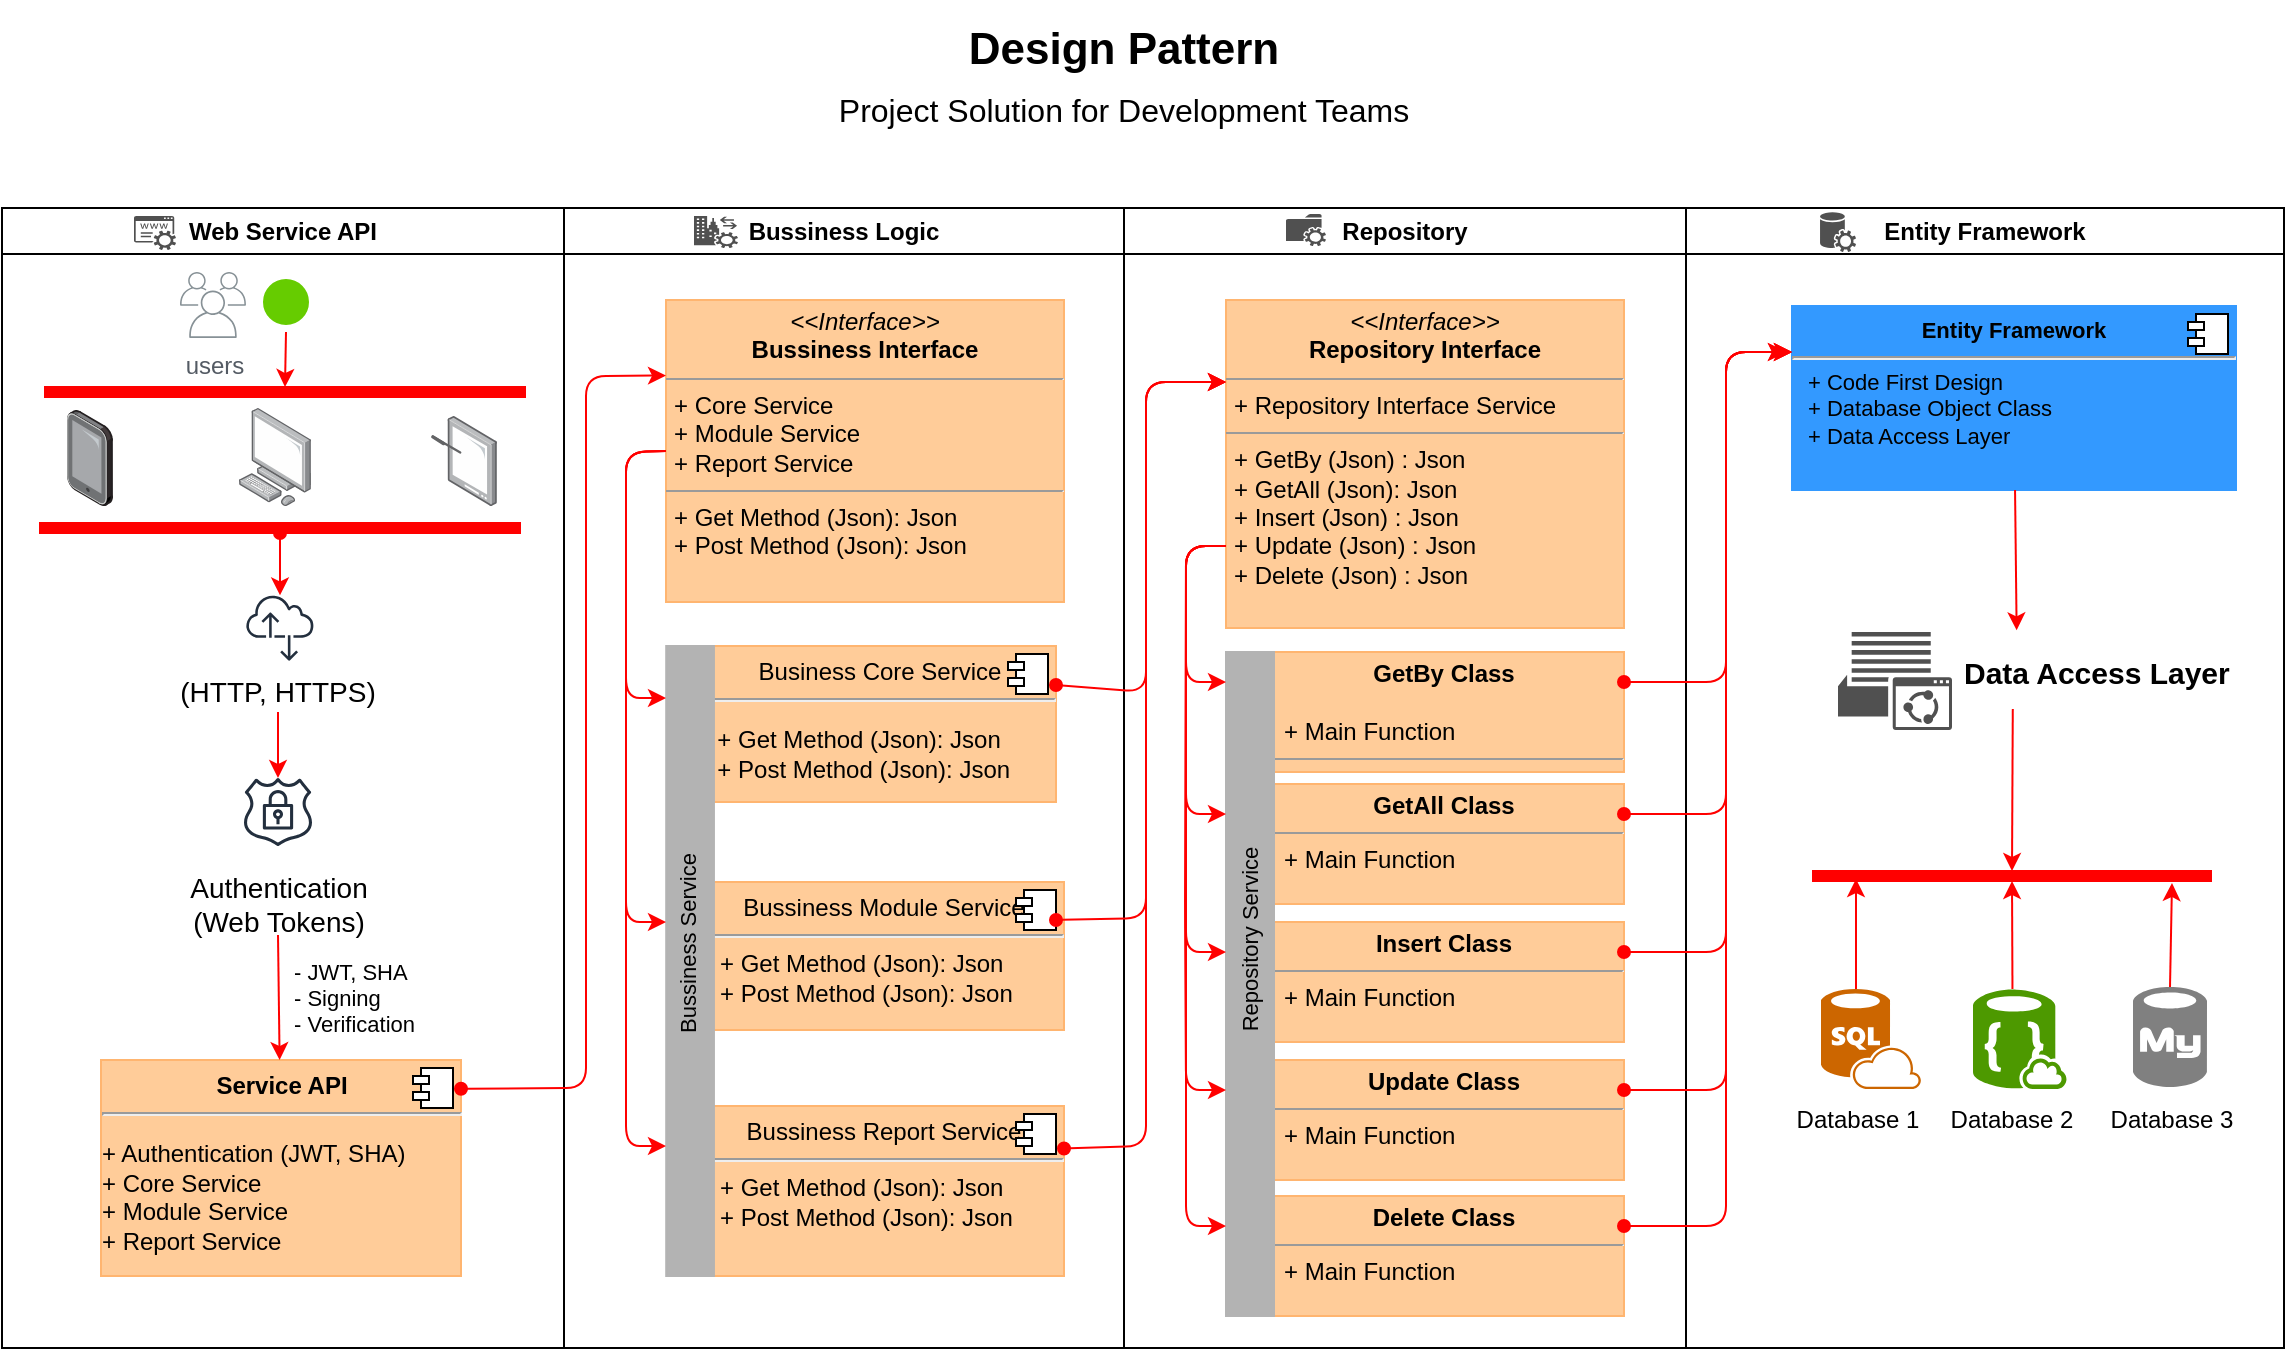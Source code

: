 <mxfile version="10.7.7" type="github"><diagram name="Page-1" id="e7e014a7-5840-1c2e-5031-d8a46d1fe8dd"><mxGraphModel dx="1220" dy="708" grid="1" gridSize="10" guides="1" tooltips="1" connect="1" arrows="1" fold="1" page="1" pageScale="1" pageWidth="1169" pageHeight="826" background="#ffffff" math="0" shadow="0"><root><mxCell id="0"/><mxCell id="1" parent="0"/><mxCell id="2" value="Web Service API" style="swimlane;whiteSpace=wrap" parent="1" vertex="1"><mxGeometry x="28" y="128" width="281" height="570" as="geometry"/></mxCell><mxCell id="5" value="" style="ellipse;shape=startState;fillColor=#66CC00;strokeColor=#66CC00;" parent="2" vertex="1"><mxGeometry x="127" y="32" width="30" height="30" as="geometry"/></mxCell><mxCell id="Rwx76amVDtzwIZkppcA8-77" value="&lt;p style=&quot;margin: 0px ; margin-top: 6px ; text-align: center&quot;&gt;&lt;b&gt;Service API&lt;/b&gt;&lt;/p&gt;&lt;hr&gt;&lt;p&gt;+ Authentication (JWT, SHA)&lt;br&gt;&lt;span&gt;+ Core Service&lt;br&gt;&lt;/span&gt;&lt;span&gt;+ Module Service&lt;br&gt;&lt;/span&gt;&lt;span&gt;+ Report Service&lt;/span&gt;&lt;/p&gt;" style="align=left;overflow=fill;html=1;strokeColor=#FFB570;fillColor=#FFCC99;" parent="2" vertex="1"><mxGeometry x="49.5" y="426" width="180" height="108" as="geometry"/></mxCell><mxCell id="Rwx76amVDtzwIZkppcA8-78" value="" style="shape=component;jettyWidth=8;jettyHeight=4;" parent="Rwx76amVDtzwIZkppcA8-77" vertex="1"><mxGeometry x="1" width="20" height="20" relative="1" as="geometry"><mxPoint x="-24" y="4" as="offset"/></mxGeometry></mxCell><mxCell id="Rwx76amVDtzwIZkppcA8-81" value="" style="points=[];aspect=fixed;html=1;align=center;shadow=0;dashed=0;image;image=img/lib/allied_telesis/computer_and_terminals/Personal_Computer.svg;strokeColor=#FFB570;fillColor=#FFCC99;" parent="2" vertex="1"><mxGeometry x="118.5" y="100" width="36" height="49" as="geometry"/></mxCell><mxCell id="Rwx76amVDtzwIZkppcA8-82" value="" style="points=[];aspect=fixed;html=1;align=center;shadow=0;dashed=0;image;image=img/lib/allied_telesis/computer_and_terminals/Tablet_Alternative.svg;strokeColor=#FFB570;fillColor=#FFCC99;" parent="2" vertex="1"><mxGeometry x="214.5" y="104" width="33" height="45" as="geometry"/></mxCell><mxCell id="Rwx76amVDtzwIZkppcA8-83" value="" style="points=[];aspect=fixed;html=1;align=center;shadow=0;dashed=0;image;image=img/lib/allied_telesis/computer_and_terminals/Tablet.svg;strokeColor=#FFB570;fillColor=#FFCC99;" parent="2" vertex="1"><mxGeometry x="32.5" y="101" width="23" height="48" as="geometry"/></mxCell><mxCell id="Rwx76amVDtzwIZkppcA8-103" value="" style="whiteSpace=wrap;strokeColor=#FF0000;fillColor=#FF0000;rotation=-90;" parent="2" vertex="1"><mxGeometry x="139" y="-28" width="5" height="240" as="geometry"/></mxCell><mxCell id="Rwx76amVDtzwIZkppcA8-104" value="" style="whiteSpace=wrap;strokeColor=#FF0000;fillColor=#FF0000;rotation=-90;" parent="2" vertex="1"><mxGeometry x="136.5" y="40" width="5" height="240" as="geometry"/></mxCell><mxCell id="Rwx76amVDtzwIZkppcA8-105" value="" style="endArrow=classic;html=1;entryX=1;entryY=0.5;entryDx=0;entryDy=0;strokeColor=#FF0000;exitX=0.5;exitY=1;exitDx=0;exitDy=0;" parent="2" source="5" target="Rwx76amVDtzwIZkppcA8-103" edge="1"><mxGeometry width="50" height="50" relative="1" as="geometry"><mxPoint x="118.5" y="232" as="sourcePoint"/><mxPoint x="118.5" y="178" as="targetPoint"/></mxGeometry></mxCell><mxCell id="Rwx76amVDtzwIZkppcA8-106" value="" style="endArrow=classic;html=1;strokeColor=#FF0000;exitX=0;exitY=0.5;exitDx=0;exitDy=0;startArrow=oval;startFill=1;" parent="2" source="Rwx76amVDtzwIZkppcA8-104" target="Rwx76amVDtzwIZkppcA8-109" edge="1"><mxGeometry width="50" height="50" relative="1" as="geometry"><mxPoint x="136.5" y="177" as="sourcePoint"/><mxPoint x="211" y="212" as="targetPoint"/></mxGeometry></mxCell><mxCell id="Rwx76amVDtzwIZkppcA8-108" value="" style="outlineConnect=0;fontColor=#232F3E;gradientColor=none;fillColor=#232F3E;strokeColor=none;dashed=0;verticalLabelPosition=bottom;verticalAlign=top;align=center;html=1;fontSize=12;fontStyle=0;aspect=fixed;pointerEvents=1;shape=mxgraph.aws4.ssl_padlock;" parent="2" vertex="1"><mxGeometry x="120.5" y="285" width="35" height="34" as="geometry"/></mxCell><mxCell id="Rwx76amVDtzwIZkppcA8-110" value="Authentication &lt;br&gt;(Web Tokens)" style="text;html=1;strokeColor=none;fillColor=none;align=center;verticalAlign=middle;whiteSpace=wrap;rounded=0;fontSize=14;" parent="2" vertex="1"><mxGeometry x="43.5" y="332.5" width="189" height="31" as="geometry"/></mxCell><mxCell id="Rwx76amVDtzwIZkppcA8-109" value="" style="outlineConnect=0;fontColor=#232F3E;gradientColor=none;fillColor=#232F3E;strokeColor=none;dashed=0;verticalLabelPosition=bottom;verticalAlign=top;align=center;html=1;fontSize=12;fontStyle=0;aspect=fixed;pointerEvents=1;shape=mxgraph.aws4.internet_alt2;" parent="2" vertex="1"><mxGeometry x="122" y="193" width="34" height="34" as="geometry"/></mxCell><mxCell id="Rwx76amVDtzwIZkppcA8-115" value="" style="endArrow=classic;html=1;strokeColor=#FF0000;exitX=0.5;exitY=1;exitDx=0;exitDy=0;" parent="2" source="Rwx76amVDtzwIZkppcA8-118" target="Rwx76amVDtzwIZkppcA8-108" edge="1"><mxGeometry width="50" height="50" relative="1" as="geometry"><mxPoint x="181" y="282" as="sourcePoint"/><mxPoint x="149" y="205.679" as="targetPoint"/></mxGeometry></mxCell><mxCell id="Rwx76amVDtzwIZkppcA8-117" value="" style="endArrow=classic;html=1;strokeColor=#FF0000;exitX=0.5;exitY=1;exitDx=0;exitDy=0;" parent="2" source="Rwx76amVDtzwIZkppcA8-110" target="Rwx76amVDtzwIZkppcA8-77" edge="1"><mxGeometry width="50" height="50" relative="1" as="geometry"><mxPoint x="137" y="402" as="sourcePoint"/><mxPoint x="169" y="225.679" as="targetPoint"/></mxGeometry></mxCell><mxCell id="Rwx76amVDtzwIZkppcA8-118" value="(HTTP, HTTPS)" style="text;html=1;strokeColor=none;fillColor=none;align=center;verticalAlign=middle;whiteSpace=wrap;rounded=0;fontSize=14;" parent="2" vertex="1"><mxGeometry x="60" y="232" width="156" height="20" as="geometry"/></mxCell><mxCell id="Rwx76amVDtzwIZkppcA8-120" value="users" style="outlineConnect=0;gradientColor=none;fontColor=#545B64;strokeColor=none;fillColor=#879196;dashed=0;verticalLabelPosition=bottom;verticalAlign=top;align=center;html=1;fontSize=12;fontStyle=0;aspect=fixed;shape=mxgraph.aws4.illustration_users;pointerEvents=1" parent="2" vertex="1"><mxGeometry x="89" y="32" width="33" height="33" as="geometry"/></mxCell><mxCell id="Rwx76amVDtzwIZkppcA8-121" value="- JWT, SHA&lt;br&gt;- Signing&lt;br style=&quot;font-size: 11px&quot;&gt;- Verification" style="text;html=1;strokeColor=none;fillColor=none;align=left;verticalAlign=middle;whiteSpace=wrap;rounded=0;fontSize=11;" parent="2" vertex="1"><mxGeometry x="144" y="376.5" width="116" height="37" as="geometry"/></mxCell><mxCell id="Rwx76amVDtzwIZkppcA8-159" value="" style="pointerEvents=1;shadow=0;dashed=0;html=1;strokeColor=none;fillColor=#505050;labelPosition=center;verticalLabelPosition=bottom;verticalAlign=top;outlineConnect=0;align=center;shape=mxgraph.office.services.registrar_service;fontSize=11;" parent="2" vertex="1"><mxGeometry x="66" y="4" width="21" height="17" as="geometry"/></mxCell><mxCell id="3" value="Bussiness Logic" style="swimlane;whiteSpace=wrap;startSize=23;" parent="1" vertex="1"><mxGeometry x="309" y="128" width="280" height="570" as="geometry"/></mxCell><mxCell id="Rwx76amVDtzwIZkppcA8-122" value="&lt;p style=&quot;margin: 0px ; margin-top: 6px ; text-align: center&quot;&gt;Business Core Service&lt;/p&gt;&lt;hr&gt;&lt;p&gt;&amp;nbsp; + Get Method (Json): Json&lt;br&gt;&lt;span&gt;&amp;nbsp; + Post Method (Json): Json&lt;/span&gt;&lt;/p&gt;" style="align=left;overflow=fill;html=1;strokeColor=#FFB570;fillColor=#FFCC99;" parent="3" vertex="1"><mxGeometry x="70" y="219" width="176" height="78" as="geometry"/></mxCell><mxCell id="Rwx76amVDtzwIZkppcA8-123" value="" style="shape=component;jettyWidth=8;jettyHeight=4;" parent="Rwx76amVDtzwIZkppcA8-122" vertex="1"><mxGeometry x="1" width="20" height="20" relative="1" as="geometry"><mxPoint x="-24" y="4" as="offset"/></mxGeometry></mxCell><mxCell id="Rwx76amVDtzwIZkppcA8-125" value="&lt;p style=&quot;margin: 0px ; margin-top: 4px ; text-align: center&quot;&gt;&lt;i&gt;&amp;lt;&amp;lt;Interface&amp;gt;&amp;gt;&lt;/i&gt;&lt;br&gt;&lt;b&gt;Bussiness Interface&lt;/b&gt;&lt;/p&gt;&lt;hr size=&quot;1&quot;&gt;&lt;p style=&quot;margin: 0px ; margin-left: 4px&quot;&gt;+ Core Service&lt;/p&gt;&lt;p style=&quot;margin: 0px ; margin-left: 4px&quot;&gt;+ Module Service&lt;br&gt;+ Report Service&lt;/p&gt;&lt;hr size=&quot;1&quot;&gt;&lt;p style=&quot;margin: 0px ; margin-left: 4px&quot;&gt;+ Get Method (Json): Json&lt;br&gt;+ Post Method (Json): Json&lt;/p&gt;&lt;p style=&quot;margin: 0px ; margin-left: 4px&quot;&gt;&lt;br&gt;&lt;/p&gt;" style="verticalAlign=top;align=left;overflow=fill;fontSize=12;fontFamily=Helvetica;html=1;strokeColor=#FFB570;fillColor=#FFCC99;" parent="3" vertex="1"><mxGeometry x="51" y="46" width="199" height="151" as="geometry"/></mxCell><mxCell id="Rwx76amVDtzwIZkppcA8-126" value="&lt;p style=&quot;margin: 0px ; margin-top: 6px ; text-align: center&quot;&gt;Bussiness Module Service&lt;/p&gt;&lt;hr&gt;&lt;p style=&quot;margin: 0px ; margin-left: 8px&quot;&gt;+ Get Method (Json): Json&lt;br&gt;+ Post Method (Json): Json&lt;br&gt;&lt;/p&gt;" style="align=left;overflow=fill;html=1;strokeColor=#FFB570;fillColor=#FFCC99;" parent="3" vertex="1"><mxGeometry x="70" y="337" width="180" height="74" as="geometry"/></mxCell><mxCell id="Rwx76amVDtzwIZkppcA8-127" value="" style="shape=component;jettyWidth=8;jettyHeight=4;" parent="Rwx76amVDtzwIZkppcA8-126" vertex="1"><mxGeometry x="1" width="20" height="20" relative="1" as="geometry"><mxPoint x="-24" y="4" as="offset"/></mxGeometry></mxCell><mxCell id="Rwx76amVDtzwIZkppcA8-128" value="&lt;p style=&quot;margin: 0px ; margin-top: 6px ; text-align: center&quot;&gt;Bussiness Report Service&lt;/p&gt;&lt;hr&gt;&lt;p style=&quot;margin: 0px ; margin-left: 8px&quot;&gt;+ Get Method (Json): Json&lt;br&gt;+ Post Method (Json): Json&lt;br&gt;&lt;/p&gt;" style="align=left;overflow=fill;html=1;strokeColor=#FFB570;fillColor=#FFCC99;" parent="3" vertex="1"><mxGeometry x="70" y="449" width="180" height="85" as="geometry"/></mxCell><mxCell id="Rwx76amVDtzwIZkppcA8-129" value="" style="shape=component;jettyWidth=8;jettyHeight=4;" parent="Rwx76amVDtzwIZkppcA8-128" vertex="1"><mxGeometry x="1" width="20" height="20" relative="1" as="geometry"><mxPoint x="-24" y="4" as="offset"/></mxGeometry></mxCell><mxCell id="Rwx76amVDtzwIZkppcA8-164" value="" style="rounded=0;whiteSpace=wrap;html=1;strokeColor=#B3B3B3;fillColor=#B3B3B3;fontSize=11;align=left;" parent="Rwx76amVDtzwIZkppcA8-128" vertex="1"><mxGeometry x="-18.895" y="-230" width="23.867" height="315" as="geometry"/></mxCell><mxCell id="Rwx76amVDtzwIZkppcA8-165" value="Bussiness Service" style="text;html=1;strokeColor=none;fillColor=none;align=center;verticalAlign=middle;whiteSpace=wrap;rounded=0;fontSize=11;rotation=-90;" parent="Rwx76amVDtzwIZkppcA8-128" vertex="1"><mxGeometry x="-65" y="-93" width="113" height="23" as="geometry"/></mxCell><mxCell id="Rwx76amVDtzwIZkppcA8-131" value="" style="endArrow=classic;html=1;strokeColor=#FF0000;fontSize=11;exitX=0;exitY=0.5;exitDx=0;exitDy=0;" parent="3" source="Rwx76amVDtzwIZkppcA8-125" edge="1"><mxGeometry width="50" height="50" relative="1" as="geometry"><mxPoint x="-279" y="642" as="sourcePoint"/><mxPoint x="51" y="245" as="targetPoint"/><Array as="points"><mxPoint x="31" y="122"/><mxPoint x="31" y="245"/></Array></mxGeometry></mxCell><mxCell id="Rwx76amVDtzwIZkppcA8-132" value="" style="endArrow=classic;html=1;strokeColor=#FF0000;fontSize=11;exitX=0;exitY=0.5;exitDx=0;exitDy=0;" parent="3" source="Rwx76amVDtzwIZkppcA8-125" edge="1"><mxGeometry width="50" height="50" relative="1" as="geometry"><mxPoint x="51" y="224" as="sourcePoint"/><mxPoint x="51" y="357" as="targetPoint"/><Array as="points"><mxPoint x="31" y="122"/><mxPoint x="31" y="357"/></Array></mxGeometry></mxCell><mxCell id="Rwx76amVDtzwIZkppcA8-133" value="" style="endArrow=classic;html=1;strokeColor=#FF0000;fontSize=11;exitX=0;exitY=0.5;exitDx=0;exitDy=0;" parent="3" source="Rwx76amVDtzwIZkppcA8-125" edge="1"><mxGeometry width="50" height="50" relative="1" as="geometry"><mxPoint x="51" y="224" as="sourcePoint"/><mxPoint x="51" y="469" as="targetPoint"/><Array as="points"><mxPoint x="31" y="122"/><mxPoint x="31" y="469"/></Array></mxGeometry></mxCell><mxCell id="Rwx76amVDtzwIZkppcA8-162" value="" style="pointerEvents=1;shadow=0;dashed=0;html=1;strokeColor=none;fillColor=#505050;labelPosition=center;verticalLabelPosition=bottom;verticalAlign=top;outlineConnect=0;align=center;shape=mxgraph.office.services.federation_service;fontSize=11;" parent="3" vertex="1"><mxGeometry x="65" y="4" width="22" height="16" as="geometry"/></mxCell><mxCell id="4" value="Entity Framework" style="swimlane;whiteSpace=wrap" parent="1" vertex="1"><mxGeometry x="870" y="128" width="299" height="570" as="geometry"/></mxCell><mxCell id="Rwx76amVDtzwIZkppcA8-45" value="Database 1" style="text;html=1;strokeColor=none;fillColor=none;align=center;verticalAlign=middle;whiteSpace=wrap;rounded=0;" parent="4" vertex="1"><mxGeometry x="39" y="438.5" width="94" height="35" as="geometry"/></mxCell><mxCell id="Rwx76amVDtzwIZkppcA8-52" value="Database 2" style="text;html=1;strokeColor=none;fillColor=none;align=center;verticalAlign=middle;whiteSpace=wrap;rounded=0;" parent="4" vertex="1"><mxGeometry x="116" y="438.5" width="94" height="35" as="geometry"/></mxCell><mxCell id="Rwx76amVDtzwIZkppcA8-53" value="Database 3" style="text;html=1;strokeColor=none;fillColor=none;align=center;verticalAlign=middle;whiteSpace=wrap;rounded=0;" parent="4" vertex="1"><mxGeometry x="196" y="438.5" width="94" height="35" as="geometry"/></mxCell><mxCell id="Rwx76amVDtzwIZkppcA8-54" value="" style="whiteSpace=wrap;strokeColor=#FF0000;fillColor=#FF0000;rotation=-90;" parent="4" vertex="1"><mxGeometry x="160.5" y="234.5" width="5" height="199" as="geometry"/></mxCell><mxCell id="Rwx76amVDtzwIZkppcA8-59" value="" style="endArrow=classic;html=1;entryX=0;entryY=0.5;entryDx=0;entryDy=0;strokeColor=#FF0000;exitX=0.42;exitY=0;exitDx=0;exitDy=0;exitPerimeter=0;" parent="4" source="Rwx76amVDtzwIZkppcA8-85" target="Rwx76amVDtzwIZkppcA8-54" edge="1"><mxGeometry width="50" height="50" relative="1" as="geometry"><mxPoint x="163" y="377.5" as="sourcePoint"/><mxPoint x="178" y="495.5" as="targetPoint"/></mxGeometry></mxCell><mxCell id="Rwx76amVDtzwIZkppcA8-62" value="" style="endArrow=classic;html=1;entryX=-0.2;entryY=0.902;entryDx=0;entryDy=0;strokeColor=#FF0000;entryPerimeter=0;exitX=0.5;exitY=0;exitDx=0;exitDy=0;exitPerimeter=0;" parent="4" source="Rwx76amVDtzwIZkppcA8-86" target="Rwx76amVDtzwIZkppcA8-54" edge="1"><mxGeometry width="50" height="50" relative="1" as="geometry"><mxPoint x="243" y="377.5" as="sourcePoint"/><mxPoint x="887.5" y="435.5" as="targetPoint"/><Array as="points"/></mxGeometry></mxCell><mxCell id="Rwx76amVDtzwIZkppcA8-63" value="" style="endArrow=classic;html=1;strokeColor=#FF0000;exitX=0.35;exitY=0;exitDx=0;exitDy=0;exitPerimeter=0;" parent="4" source="Rwx76amVDtzwIZkppcA8-84" edge="1"><mxGeometry width="50" height="50" relative="1" as="geometry"><mxPoint x="85" y="377.5" as="sourcePoint"/><mxPoint x="85" y="335.5" as="targetPoint"/><Array as="points"/></mxGeometry></mxCell><mxCell id="Rwx76amVDtzwIZkppcA8-84" value="" style="shadow=0;dashed=0;html=1;strokeColor=none;fillColor=#CC6600;labelPosition=center;verticalLabelPosition=bottom;verticalAlign=top;align=center;shape=mxgraph.azure.sql_database_sql_azure;pointerEvents=1;" parent="4" vertex="1"><mxGeometry x="67.5" y="390.5" width="50" height="50" as="geometry"/></mxCell><mxCell id="Rwx76amVDtzwIZkppcA8-85" value="" style="shadow=0;dashed=0;html=1;strokeColor=none;labelPosition=center;verticalLabelPosition=bottom;verticalAlign=top;align=center;shape=mxgraph.mscae.cloud.docdb_account;fillColor=#4D9900;pointerEvents=1;" parent="4" vertex="1"><mxGeometry x="143.5" y="390.5" width="47" height="50" as="geometry"/></mxCell><mxCell id="Rwx76amVDtzwIZkppcA8-86" value="" style="shadow=0;dashed=0;html=1;strokeColor=none;fillColor=#808080;labelPosition=center;verticalLabelPosition=bottom;verticalAlign=top;align=center;shape=mxgraph.azure.mysql_database;pointerEvents=1;" parent="4" vertex="1"><mxGeometry x="223.5" y="389.5" width="37" height="50" as="geometry"/></mxCell><mxCell id="Rwx76amVDtzwIZkppcA8-160" value="" style="pointerEvents=1;shadow=0;dashed=0;html=1;strokeColor=none;fillColor=#505050;labelPosition=center;verticalLabelPosition=bottom;verticalAlign=top;outlineConnect=0;align=center;shape=mxgraph.office.services.central_management_service;fontSize=11;" parent="4" vertex="1"><mxGeometry x="67" y="2" width="18" height="20" as="geometry"/></mxCell><mxCell id="Rwx76amVDtzwIZkppcA8-179" value="&lt;p style=&quot;margin: 0px ; margin-top: 6px ; text-align: center&quot;&gt;&lt;b&gt;Entity Framework&lt;/b&gt;&lt;/p&gt;&lt;hr&gt;&lt;p style=&quot;margin: 0px ; margin-left: 8px&quot;&gt;+ Code First Design&lt;/p&gt;&lt;p style=&quot;margin: 0px ; margin-left: 8px&quot;&gt;+ Database Object Class&lt;/p&gt;&lt;p style=&quot;margin: 0px ; margin-left: 8px&quot;&gt;+ Data Access Layer&lt;/p&gt;" style="align=left;overflow=fill;html=1;strokeColor=#3399FF;fillColor=#3399FF;fontSize=11;" parent="4" vertex="1"><mxGeometry x="53" y="49" width="222" height="92" as="geometry"/></mxCell><mxCell id="Rwx76amVDtzwIZkppcA8-180" value="" style="shape=component;jettyWidth=8;jettyHeight=4;" parent="Rwx76amVDtzwIZkppcA8-179" vertex="1"><mxGeometry x="1" width="20" height="20" relative="1" as="geometry"><mxPoint x="-24" y="4" as="offset"/></mxGeometry></mxCell><mxCell id="Rwx76amVDtzwIZkppcA8-189" value="" style="endArrow=classic;html=1;strokeColor=#FF0000;entryX=0.194;entryY=-0.035;entryDx=0;entryDy=0;entryPerimeter=0;" parent="4" source="Rwx76amVDtzwIZkppcA8-179" target="W8s5fKRtY4vG8VQam7F4-6" edge="1"><mxGeometry width="50" height="50" relative="1" as="geometry"><mxPoint x="174" y="291" as="sourcePoint"/><mxPoint x="163" y="232" as="targetPoint"/></mxGeometry></mxCell><mxCell id="W8s5fKRtY4vG8VQam7F4-5" value="" style="pointerEvents=1;shadow=0;dashed=0;html=1;strokeColor=none;fillColor=#505050;labelPosition=center;verticalLabelPosition=bottom;verticalAlign=top;outlineConnect=0;align=center;shape=mxgraph.office.communications.application_sharing_workload;" vertex="1" parent="4"><mxGeometry x="76" y="212" width="57" height="49" as="geometry"/></mxCell><mxCell id="W8s5fKRtY4vG8VQam7F4-6" value="Data Access Layer" style="text;html=1;strokeColor=none;fillColor=none;align=left;verticalAlign=middle;whiteSpace=wrap;rounded=0;fontStyle=1;fontSize=15;" vertex="1" parent="4"><mxGeometry x="137" y="212.5" width="146" height="38" as="geometry"/></mxCell><mxCell id="W8s5fKRtY4vG8VQam7F4-7" value="" style="endArrow=classic;html=1;strokeColor=#FF0000;entryX=1;entryY=0.5;entryDx=0;entryDy=0;" edge="1" parent="4" target="Rwx76amVDtzwIZkppcA8-54"><mxGeometry width="50" height="50" relative="1" as="geometry"><mxPoint x="163.397" y="250.5" as="sourcePoint"/><mxPoint x="164" y="320.5" as="targetPoint"/></mxGeometry></mxCell><mxCell id="Rwx76amVDtzwIZkppcA8-93" value="Repository" style="swimlane;whiteSpace=wrap" parent="1" vertex="1"><mxGeometry x="589" y="128" width="281" height="570" as="geometry"/></mxCell><mxCell id="Rwx76amVDtzwIZkppcA8-141" value="&lt;p style=&quot;margin: 0px ; margin-top: 4px ; text-align: center&quot;&gt;&lt;b&gt;GetBy Class&lt;/b&gt;&lt;/p&gt;&lt;br&gt;&amp;nbsp; &amp;nbsp;+ Main Function&lt;hr size=&quot;1&quot;&gt;&lt;div style=&quot;height: 2px&quot;&gt;&lt;/div&gt;" style="verticalAlign=top;align=left;overflow=fill;fontSize=12;fontFamily=Helvetica;html=1;strokeColor=#FFB570;fillColor=#FFCC99;" parent="Rwx76amVDtzwIZkppcA8-93" vertex="1"><mxGeometry x="70" y="222" width="180" height="60" as="geometry"/></mxCell><mxCell id="Rwx76amVDtzwIZkppcA8-142" value="&lt;p style=&quot;margin: 0px ; margin-top: 4px ; text-align: center&quot;&gt;&lt;b&gt;GetAll Class&lt;/b&gt;&lt;/p&gt;&lt;hr size=&quot;1&quot;&gt;&lt;div style=&quot;height: 2px&quot;&gt;&amp;nbsp; &amp;nbsp;+ Main Function&lt;/div&gt;" style="verticalAlign=top;align=left;overflow=fill;fontSize=12;fontFamily=Helvetica;html=1;strokeColor=#FFB570;fillColor=#FFCC99;" parent="Rwx76amVDtzwIZkppcA8-93" vertex="1"><mxGeometry x="70" y="288" width="180" height="60" as="geometry"/></mxCell><mxCell id="Rwx76amVDtzwIZkppcA8-143" value="&lt;p style=&quot;margin: 0px ; margin-top: 4px ; text-align: center&quot;&gt;&lt;b&gt;Insert Class&lt;/b&gt;&lt;/p&gt;&lt;hr size=&quot;1&quot;&gt;&lt;div style=&quot;height: 2px&quot;&gt;&amp;nbsp; &amp;nbsp;+ Main Function&lt;/div&gt;" style="verticalAlign=top;align=left;overflow=fill;fontSize=12;fontFamily=Helvetica;html=1;strokeColor=#FFB570;fillColor=#FFCC99;" parent="Rwx76amVDtzwIZkppcA8-93" vertex="1"><mxGeometry x="70" y="357" width="180" height="60" as="geometry"/></mxCell><mxCell id="Rwx76amVDtzwIZkppcA8-144" value="&lt;p style=&quot;margin: 0px ; margin-top: 4px ; text-align: center&quot;&gt;&lt;b&gt;Update Class&lt;/b&gt;&lt;/p&gt;&lt;hr size=&quot;1&quot;&gt;&lt;div style=&quot;height: 2px&quot;&gt;&amp;nbsp; &amp;nbsp;+ Main Function&lt;/div&gt;" style="verticalAlign=top;align=left;overflow=fill;fontSize=12;fontFamily=Helvetica;html=1;strokeColor=#FFB570;fillColor=#FFCC99;" parent="Rwx76amVDtzwIZkppcA8-93" vertex="1"><mxGeometry x="70" y="426" width="180" height="60" as="geometry"/></mxCell><mxCell id="Rwx76amVDtzwIZkppcA8-152" value="&lt;p style=&quot;margin: 0px ; margin-top: 4px ; text-align: center&quot;&gt;&lt;b&gt;Delete Class&lt;/b&gt;&lt;/p&gt;&lt;hr size=&quot;1&quot;&gt;&lt;div style=&quot;height: 2px&quot;&gt;&amp;nbsp; &amp;nbsp;+ Main Function&lt;/div&gt;" style="verticalAlign=top;align=left;overflow=fill;fontSize=12;fontFamily=Helvetica;html=1;strokeColor=#FFB570;fillColor=#FFCC99;" parent="Rwx76amVDtzwIZkppcA8-93" vertex="1"><mxGeometry x="70" y="494" width="180" height="60" as="geometry"/></mxCell><mxCell id="Rwx76amVDtzwIZkppcA8-168" value="" style="rounded=0;whiteSpace=wrap;html=1;strokeColor=#B3B3B3;fillColor=#B3B3B3;fontSize=11;align=left;" parent="Rwx76amVDtzwIZkppcA8-93" vertex="1"><mxGeometry x="51" y="222" width="24" height="332" as="geometry"/></mxCell><mxCell id="Rwx76amVDtzwIZkppcA8-134" value="&lt;p style=&quot;margin: 0px ; margin-top: 4px ; text-align: center&quot;&gt;&lt;i&gt;&amp;lt;&amp;lt;Interface&amp;gt;&amp;gt;&lt;/i&gt;&lt;br&gt;&lt;b&gt;Repository Interface&lt;/b&gt;&lt;/p&gt;&lt;hr size=&quot;1&quot;&gt;&lt;p style=&quot;margin: 0px ; margin-left: 4px&quot;&gt;+ Repository Interface Service&lt;/p&gt;&lt;hr size=&quot;1&quot;&gt;&lt;p style=&quot;margin: 0px ; margin-left: 4px&quot;&gt;+ GetBy (Json) : Json&lt;br&gt;+ GetAll (Json): Json&lt;/p&gt;&lt;p style=&quot;margin: 0px ; margin-left: 4px&quot;&gt;+ Insert (Json) : Json&lt;br&gt;+ Update (Json) : Json&lt;br&gt;+ Delete (Json) : Json&lt;/p&gt;" style="verticalAlign=top;align=left;overflow=fill;fontSize=12;fontFamily=Helvetica;html=1;strokeColor=#FFB570;fillColor=#FFCC99;" parent="Rwx76amVDtzwIZkppcA8-93" vertex="1"><mxGeometry x="51" y="46" width="199" height="164" as="geometry"/></mxCell><mxCell id="Rwx76amVDtzwIZkppcA8-148" value="" style="endArrow=classic;html=1;strokeColor=#FF0000;fontSize=11;exitX=0;exitY=0.75;exitDx=0;exitDy=0;" parent="Rwx76amVDtzwIZkppcA8-93" source="Rwx76amVDtzwIZkppcA8-134" edge="1"><mxGeometry width="50" height="50" relative="1" as="geometry"><mxPoint x="50.5" y="112" as="sourcePoint"/><mxPoint x="51" y="237" as="targetPoint"/><Array as="points"><mxPoint x="31" y="169"/><mxPoint x="31" y="237"/></Array></mxGeometry></mxCell><mxCell id="Rwx76amVDtzwIZkppcA8-149" value="" style="endArrow=classic;html=1;strokeColor=#FF0000;fontSize=11;exitX=0;exitY=0.75;exitDx=0;exitDy=0;" parent="Rwx76amVDtzwIZkppcA8-93" source="Rwx76amVDtzwIZkppcA8-134" edge="1"><mxGeometry width="50" height="50" relative="1" as="geometry"><mxPoint x="50.5" y="112" as="sourcePoint"/><mxPoint x="51" y="303" as="targetPoint"/><Array as="points"><mxPoint x="31" y="169"/><mxPoint x="31" y="222"/><mxPoint x="31" y="303"/></Array></mxGeometry></mxCell><mxCell id="Rwx76amVDtzwIZkppcA8-150" value="" style="endArrow=classic;html=1;strokeColor=#FF0000;fontSize=11;exitX=0;exitY=0.75;exitDx=0;exitDy=0;" parent="Rwx76amVDtzwIZkppcA8-93" source="Rwx76amVDtzwIZkppcA8-134" edge="1"><mxGeometry width="50" height="50" relative="1" as="geometry"><mxPoint x="50.5" y="112" as="sourcePoint"/><mxPoint x="51" y="372" as="targetPoint"/><Array as="points"><mxPoint x="31" y="169"/><mxPoint x="31" y="262"/><mxPoint x="31" y="372"/></Array></mxGeometry></mxCell><mxCell id="Rwx76amVDtzwIZkppcA8-151" value="" style="endArrow=classic;html=1;strokeColor=#FF0000;fontSize=11;exitX=0;exitY=0.75;exitDx=0;exitDy=0;" parent="Rwx76amVDtzwIZkppcA8-93" source="Rwx76amVDtzwIZkppcA8-134" edge="1"><mxGeometry width="50" height="50" relative="1" as="geometry"><mxPoint x="51" y="200" as="sourcePoint"/><mxPoint x="51" y="441" as="targetPoint"/><Array as="points"><mxPoint x="31" y="169"/><mxPoint x="30.5" y="350"/><mxPoint x="31" y="441"/></Array></mxGeometry></mxCell><mxCell id="Rwx76amVDtzwIZkppcA8-154" value="" style="endArrow=classic;html=1;strokeColor=#FF0000;fontSize=11;exitX=0;exitY=0.75;exitDx=0;exitDy=0;" parent="Rwx76amVDtzwIZkppcA8-93" source="Rwx76amVDtzwIZkppcA8-134" edge="1"><mxGeometry width="50" height="50" relative="1" as="geometry"><mxPoint x="61" y="179" as="sourcePoint"/><mxPoint x="51" y="509" as="targetPoint"/><Array as="points"><mxPoint x="31" y="169"/><mxPoint x="31" y="509"/></Array></mxGeometry></mxCell><mxCell id="Rwx76amVDtzwIZkppcA8-161" value="" style="pointerEvents=1;shadow=0;dashed=0;html=1;strokeColor=none;fillColor=#505050;labelPosition=center;verticalLabelPosition=bottom;verticalAlign=top;outlineConnect=0;align=center;shape=mxgraph.office.services.network_file_share_service;fontSize=11;" parent="Rwx76amVDtzwIZkppcA8-93" vertex="1"><mxGeometry x="81" y="3" width="20" height="16" as="geometry"/></mxCell><mxCell id="Rwx76amVDtzwIZkppcA8-172" value="Repository Service" style="text;html=1;strokeColor=none;fillColor=none;align=center;verticalAlign=middle;whiteSpace=wrap;rounded=0;fontSize=11;rotation=-90;" parent="Rwx76amVDtzwIZkppcA8-93" vertex="1"><mxGeometry x="6" y="352" width="113" height="27" as="geometry"/></mxCell><mxCell id="Rwx76amVDtzwIZkppcA8-96" value="Design Pattern" style="text;html=1;strokeColor=none;fillColor=none;align=center;verticalAlign=middle;whiteSpace=wrap;rounded=0;fontStyle=1;fontSize=22;" parent="1" vertex="1"><mxGeometry x="439" y="24" width="300" height="50" as="geometry"/></mxCell><mxCell id="Rwx76amVDtzwIZkppcA8-119" value="Project Solution for Development Teams" style="text;html=1;strokeColor=none;fillColor=none;align=center;verticalAlign=middle;whiteSpace=wrap;rounded=0;fontStyle=0;fontSize=16;" parent="1" vertex="1"><mxGeometry x="439" y="54" width="300" height="50" as="geometry"/></mxCell><mxCell id="Rwx76amVDtzwIZkppcA8-124" value="" style="endArrow=classic;html=1;strokeColor=#FF0000;fontSize=11;entryX=0;entryY=0.25;entryDx=0;entryDy=0;exitX=1;exitY=0.133;exitDx=0;exitDy=0;exitPerimeter=0;startArrow=oval;startFill=1;" parent="1" source="Rwx76amVDtzwIZkppcA8-77" target="Rwx76amVDtzwIZkppcA8-125" edge="1"><mxGeometry width="50" height="50" relative="1" as="geometry"><mxPoint x="350" y="420" as="sourcePoint"/><mxPoint x="400" y="370" as="targetPoint"/><Array as="points"><mxPoint x="320" y="568"/><mxPoint x="320" y="370"/><mxPoint x="320" y="212"/></Array></mxGeometry></mxCell><mxCell id="Rwx76amVDtzwIZkppcA8-145" value="" style="endArrow=classic;html=1;strokeColor=#FF0000;fontSize=11;entryX=0;entryY=0.25;entryDx=0;entryDy=0;exitX=1;exitY=0.25;exitDx=0;exitDy=0;startArrow=oval;startFill=1;" parent="1" source="Rwx76amVDtzwIZkppcA8-122" target="Rwx76amVDtzwIZkppcA8-134" edge="1"><mxGeometry width="50" height="50" relative="1" as="geometry"><mxPoint x="559" y="585" as="sourcePoint"/><mxPoint x="661" y="229" as="targetPoint"/><Array as="points"><mxPoint x="600" y="370"/><mxPoint x="600" y="215"/></Array></mxGeometry></mxCell><mxCell id="Rwx76amVDtzwIZkppcA8-146" value="" style="endArrow=classic;html=1;strokeColor=#FF0000;fontSize=11;entryX=0;entryY=0.25;entryDx=0;entryDy=0;exitX=1;exitY=0.75;exitDx=0;exitDy=0;startArrow=oval;startFill=1;" parent="1" source="Rwx76amVDtzwIZkppcA8-127" target="Rwx76amVDtzwIZkppcA8-134" edge="1"><mxGeometry width="50" height="50" relative="1" as="geometry"><mxPoint x="570" y="380" as="sourcePoint"/><mxPoint x="650" y="230" as="targetPoint"/><Array as="points"><mxPoint x="600" y="483"/><mxPoint x="600" y="215"/></Array></mxGeometry></mxCell><mxCell id="Rwx76amVDtzwIZkppcA8-147" value="" style="endArrow=classic;html=1;strokeColor=#FF0000;fontSize=11;entryX=0;entryY=0.25;entryDx=0;entryDy=0;exitX=1;exitY=0.25;exitDx=0;exitDy=0;startArrow=oval;startFill=1;" parent="1" source="Rwx76amVDtzwIZkppcA8-128" target="Rwx76amVDtzwIZkppcA8-134" edge="1"><mxGeometry width="50" height="50" relative="1" as="geometry"><mxPoint x="570" y="617.5" as="sourcePoint"/><mxPoint x="654" y="354.5" as="targetPoint"/><Array as="points"><mxPoint x="600" y="597"/><mxPoint x="600" y="215"/></Array></mxGeometry></mxCell><mxCell id="Rwx76amVDtzwIZkppcA8-184" value="" style="endArrow=classic;html=1;strokeColor=#FF0000;fontSize=11;entryX=0;entryY=0.25;entryDx=0;entryDy=0;exitX=1;exitY=0.25;exitDx=0;exitDy=0;startArrow=oval;startFill=1;" parent="1" source="Rwx76amVDtzwIZkppcA8-152" target="Rwx76amVDtzwIZkppcA8-179" edge="1"><mxGeometry width="50" height="50" relative="1" as="geometry"><mxPoint x="880.5" y="670" as="sourcePoint"/><mxPoint x="961.5" y="287" as="targetPoint"/><Array as="points"><mxPoint x="890" y="637"/><mxPoint x="890" y="200"/></Array></mxGeometry></mxCell><mxCell id="Rwx76amVDtzwIZkppcA8-185" value="" style="endArrow=classic;html=1;strokeColor=#FF0000;fontSize=11;exitX=1;exitY=0.25;exitDx=0;exitDy=0;startArrow=oval;startFill=1;" parent="1" source="Rwx76amVDtzwIZkppcA8-144" edge="1"><mxGeometry width="50" height="50" relative="1" as="geometry"><mxPoint x="849" y="647" as="sourcePoint"/><mxPoint x="920" y="200" as="targetPoint"/><Array as="points"><mxPoint x="890" y="569"/><mxPoint x="890" y="200"/></Array></mxGeometry></mxCell><mxCell id="Rwx76amVDtzwIZkppcA8-186" value="" style="endArrow=classic;html=1;strokeColor=#FF0000;fontSize=11;exitX=1;exitY=0.25;exitDx=0;exitDy=0;startArrow=oval;startFill=1;" parent="1" source="Rwx76amVDtzwIZkppcA8-143" edge="1"><mxGeometry width="50" height="50" relative="1" as="geometry"><mxPoint x="849" y="579" as="sourcePoint"/><mxPoint x="920" y="200" as="targetPoint"/><Array as="points"><mxPoint x="890" y="500"/><mxPoint x="890" y="200"/></Array></mxGeometry></mxCell><mxCell id="Rwx76amVDtzwIZkppcA8-187" value="" style="endArrow=classic;html=1;strokeColor=#FF0000;fontSize=11;exitX=1;exitY=0.25;exitDx=0;exitDy=0;startArrow=oval;startFill=1;entryX=0;entryY=0.25;entryDx=0;entryDy=0;" parent="1" source="Rwx76amVDtzwIZkppcA8-142" target="Rwx76amVDtzwIZkppcA8-179" edge="1"><mxGeometry width="50" height="50" relative="1" as="geometry"><mxPoint x="859" y="589" as="sourcePoint"/><mxPoint x="940" y="220" as="targetPoint"/><Array as="points"><mxPoint x="890" y="431"/><mxPoint x="890" y="200"/></Array></mxGeometry></mxCell><mxCell id="Rwx76amVDtzwIZkppcA8-188" value="" style="endArrow=classic;html=1;strokeColor=#FF0000;fontSize=11;exitX=1;exitY=0.25;exitDx=0;exitDy=0;startArrow=oval;startFill=1;entryX=0;entryY=0.25;entryDx=0;entryDy=0;" parent="1" source="Rwx76amVDtzwIZkppcA8-141" target="Rwx76amVDtzwIZkppcA8-179" edge="1"><mxGeometry width="50" height="50" relative="1" as="geometry"><mxPoint x="869" y="599" as="sourcePoint"/><mxPoint x="950" y="230" as="targetPoint"/><Array as="points"><mxPoint x="890" y="365"/><mxPoint x="890" y="200"/></Array></mxGeometry></mxCell></root></mxGraphModel></diagram></mxfile>